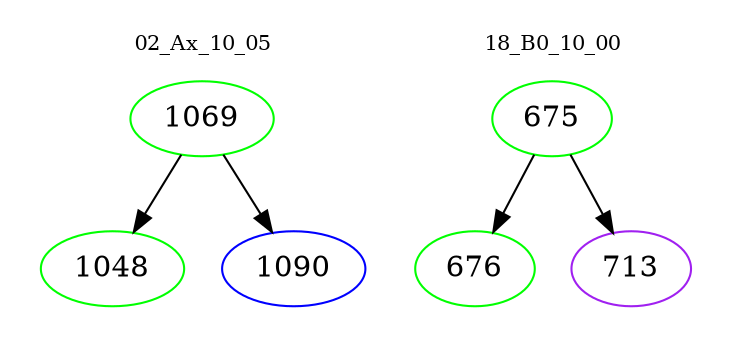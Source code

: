 digraph{
subgraph cluster_0 {
color = white
label = "02_Ax_10_05";
fontsize=10;
T0_1069 [label="1069", color="green"]
T0_1069 -> T0_1048 [color="black"]
T0_1048 [label="1048", color="green"]
T0_1069 -> T0_1090 [color="black"]
T0_1090 [label="1090", color="blue"]
}
subgraph cluster_1 {
color = white
label = "18_B0_10_00";
fontsize=10;
T1_675 [label="675", color="green"]
T1_675 -> T1_676 [color="black"]
T1_676 [label="676", color="green"]
T1_675 -> T1_713 [color="black"]
T1_713 [label="713", color="purple"]
}
}
